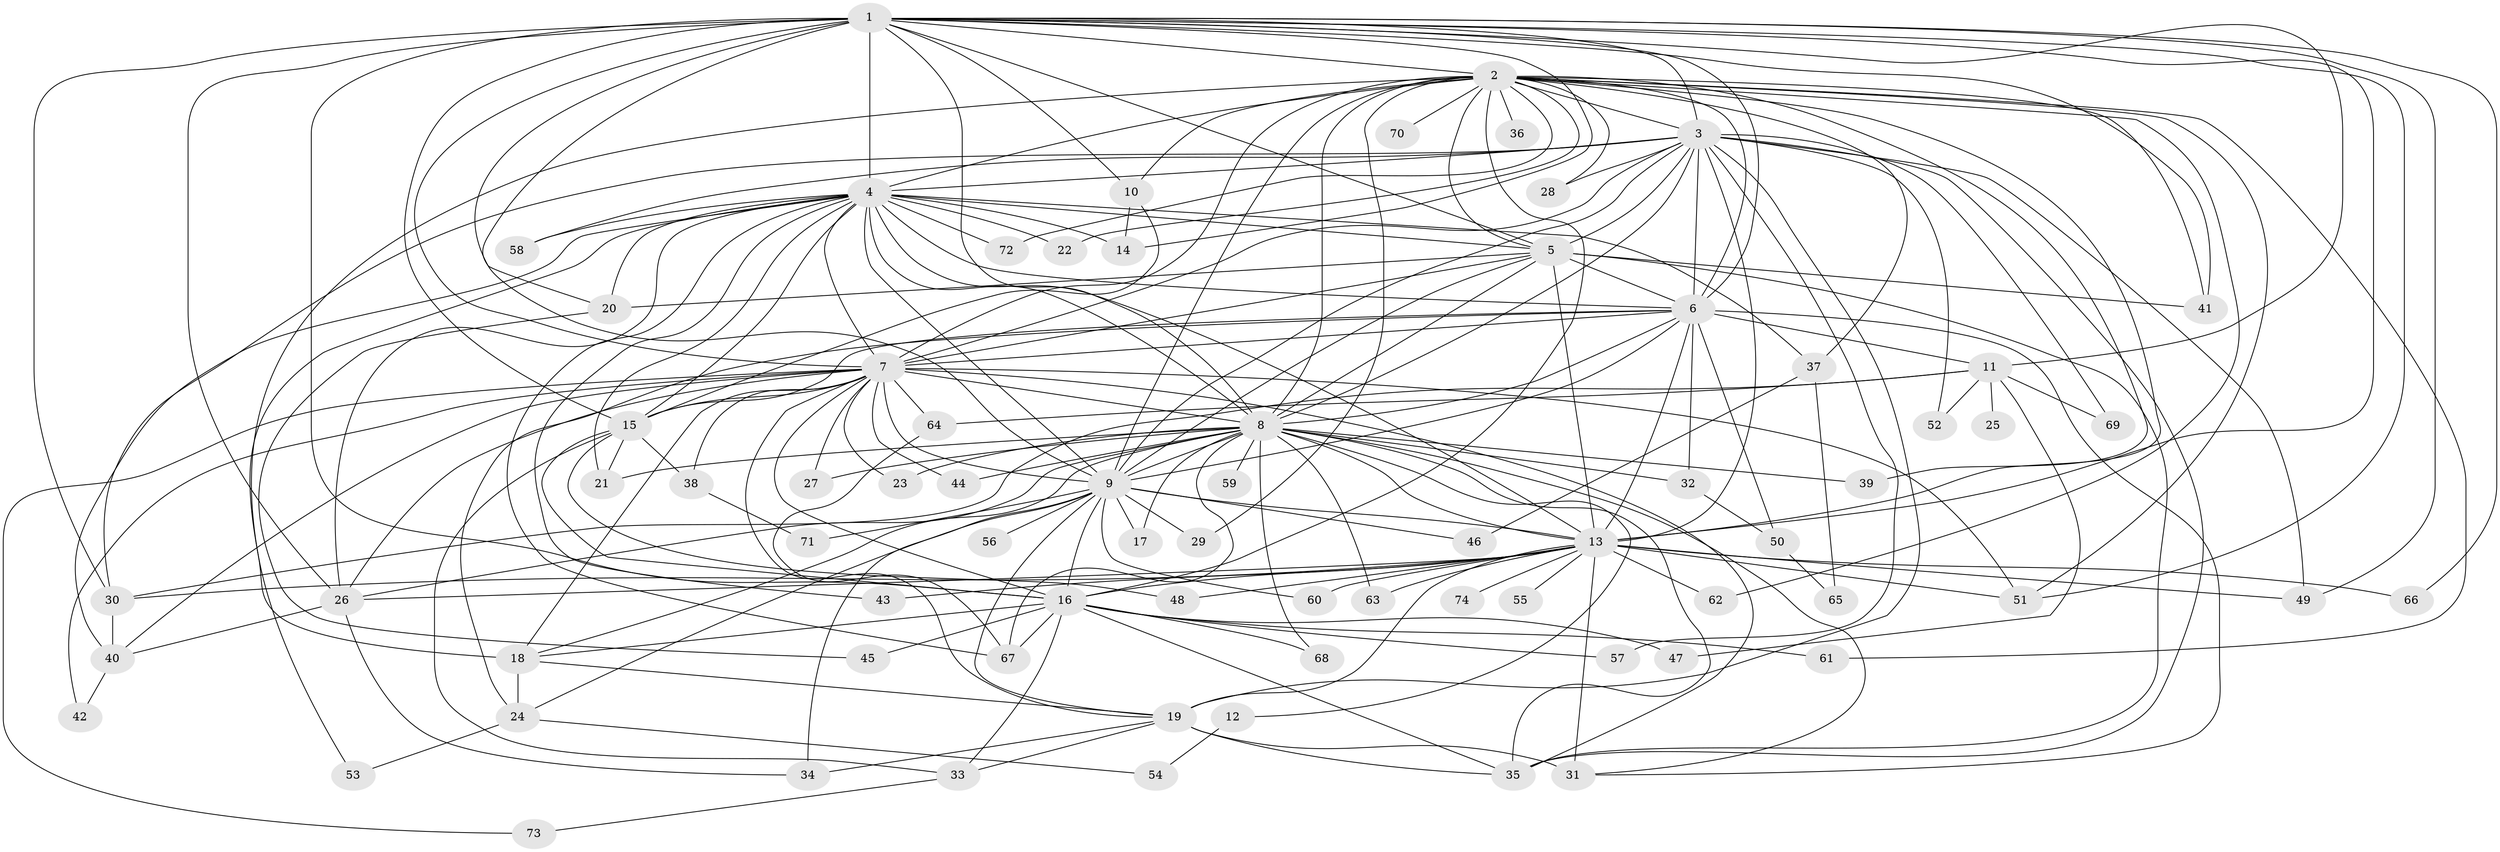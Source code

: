 // original degree distribution, {20: 0.006756756756756757, 31: 0.013513513513513514, 21: 0.006756756756756757, 26: 0.006756756756756757, 36: 0.006756756756756757, 19: 0.006756756756756757, 28: 0.006756756756756757, 23: 0.013513513513513514, 4: 0.05405405405405406, 3: 0.23648648648648649, 9: 0.02027027027027027, 2: 0.5608108108108109, 5: 0.04054054054054054, 11: 0.006756756756756757, 7: 0.006756756756756757, 6: 0.006756756756756757}
// Generated by graph-tools (version 1.1) at 2025/49/03/04/25 22:49:42]
// undirected, 74 vertices, 201 edges
graph export_dot {
  node [color=gray90,style=filled];
  1;
  2;
  3;
  4;
  5;
  6;
  7;
  8;
  9;
  10;
  11;
  12;
  13;
  14;
  15;
  16;
  17;
  18;
  19;
  20;
  21;
  22;
  23;
  24;
  25;
  26;
  27;
  28;
  29;
  30;
  31;
  32;
  33;
  34;
  35;
  36;
  37;
  38;
  39;
  40;
  41;
  42;
  43;
  44;
  45;
  46;
  47;
  48;
  49;
  50;
  51;
  52;
  53;
  54;
  55;
  56;
  57;
  58;
  59;
  60;
  61;
  62;
  63;
  64;
  65;
  66;
  67;
  68;
  69;
  70;
  71;
  72;
  73;
  74;
  1 -- 2 [weight=2.0];
  1 -- 3 [weight=2.0];
  1 -- 4 [weight=2.0];
  1 -- 5 [weight=2.0];
  1 -- 6 [weight=2.0];
  1 -- 7 [weight=2.0];
  1 -- 8 [weight=2.0];
  1 -- 9 [weight=2.0];
  1 -- 10 [weight=1.0];
  1 -- 11 [weight=1.0];
  1 -- 13 [weight=1.0];
  1 -- 14 [weight=1.0];
  1 -- 15 [weight=1.0];
  1 -- 16 [weight=10.0];
  1 -- 20 [weight=1.0];
  1 -- 26 [weight=1.0];
  1 -- 30 [weight=1.0];
  1 -- 41 [weight=1.0];
  1 -- 49 [weight=1.0];
  1 -- 51 [weight=2.0];
  1 -- 66 [weight=1.0];
  2 -- 3 [weight=1.0];
  2 -- 4 [weight=1.0];
  2 -- 5 [weight=2.0];
  2 -- 6 [weight=3.0];
  2 -- 7 [weight=1.0];
  2 -- 8 [weight=2.0];
  2 -- 9 [weight=1.0];
  2 -- 10 [weight=1.0];
  2 -- 13 [weight=1.0];
  2 -- 16 [weight=1.0];
  2 -- 18 [weight=2.0];
  2 -- 22 [weight=1.0];
  2 -- 28 [weight=1.0];
  2 -- 29 [weight=1.0];
  2 -- 36 [weight=1.0];
  2 -- 37 [weight=1.0];
  2 -- 39 [weight=1.0];
  2 -- 41 [weight=1.0];
  2 -- 51 [weight=1.0];
  2 -- 61 [weight=1.0];
  2 -- 62 [weight=1.0];
  2 -- 70 [weight=1.0];
  2 -- 72 [weight=1.0];
  3 -- 4 [weight=2.0];
  3 -- 5 [weight=1.0];
  3 -- 6 [weight=1.0];
  3 -- 7 [weight=1.0];
  3 -- 8 [weight=1.0];
  3 -- 9 [weight=1.0];
  3 -- 13 [weight=2.0];
  3 -- 19 [weight=1.0];
  3 -- 28 [weight=1.0];
  3 -- 30 [weight=1.0];
  3 -- 35 [weight=1.0];
  3 -- 49 [weight=1.0];
  3 -- 52 [weight=1.0];
  3 -- 57 [weight=1.0];
  3 -- 58 [weight=1.0];
  3 -- 69 [weight=1.0];
  4 -- 5 [weight=1.0];
  4 -- 6 [weight=2.0];
  4 -- 7 [weight=2.0];
  4 -- 8 [weight=1.0];
  4 -- 9 [weight=1.0];
  4 -- 13 [weight=1.0];
  4 -- 14 [weight=1.0];
  4 -- 15 [weight=1.0];
  4 -- 20 [weight=1.0];
  4 -- 21 [weight=1.0];
  4 -- 22 [weight=1.0];
  4 -- 26 [weight=1.0];
  4 -- 37 [weight=1.0];
  4 -- 40 [weight=1.0];
  4 -- 43 [weight=1.0];
  4 -- 53 [weight=1.0];
  4 -- 58 [weight=1.0];
  4 -- 67 [weight=1.0];
  4 -- 72 [weight=1.0];
  5 -- 6 [weight=1.0];
  5 -- 7 [weight=2.0];
  5 -- 8 [weight=2.0];
  5 -- 9 [weight=1.0];
  5 -- 13 [weight=18.0];
  5 -- 20 [weight=2.0];
  5 -- 35 [weight=1.0];
  5 -- 41 [weight=1.0];
  6 -- 7 [weight=1.0];
  6 -- 8 [weight=1.0];
  6 -- 9 [weight=1.0];
  6 -- 11 [weight=1.0];
  6 -- 13 [weight=2.0];
  6 -- 15 [weight=1.0];
  6 -- 24 [weight=1.0];
  6 -- 31 [weight=1.0];
  6 -- 32 [weight=1.0];
  6 -- 50 [weight=1.0];
  7 -- 8 [weight=2.0];
  7 -- 9 [weight=1.0];
  7 -- 15 [weight=1.0];
  7 -- 16 [weight=1.0];
  7 -- 18 [weight=1.0];
  7 -- 19 [weight=1.0];
  7 -- 23 [weight=1.0];
  7 -- 26 [weight=1.0];
  7 -- 27 [weight=1.0];
  7 -- 35 [weight=1.0];
  7 -- 38 [weight=1.0];
  7 -- 40 [weight=1.0];
  7 -- 42 [weight=1.0];
  7 -- 44 [weight=1.0];
  7 -- 51 [weight=1.0];
  7 -- 64 [weight=1.0];
  7 -- 73 [weight=1.0];
  8 -- 9 [weight=1.0];
  8 -- 12 [weight=1.0];
  8 -- 13 [weight=2.0];
  8 -- 17 [weight=1.0];
  8 -- 18 [weight=1.0];
  8 -- 21 [weight=1.0];
  8 -- 23 [weight=1.0];
  8 -- 26 [weight=1.0];
  8 -- 27 [weight=1.0];
  8 -- 31 [weight=1.0];
  8 -- 32 [weight=1.0];
  8 -- 35 [weight=1.0];
  8 -- 39 [weight=1.0];
  8 -- 44 [weight=1.0];
  8 -- 59 [weight=1.0];
  8 -- 63 [weight=1.0];
  8 -- 67 [weight=1.0];
  8 -- 68 [weight=1.0];
  9 -- 13 [weight=2.0];
  9 -- 16 [weight=2.0];
  9 -- 17 [weight=1.0];
  9 -- 19 [weight=1.0];
  9 -- 24 [weight=1.0];
  9 -- 29 [weight=1.0];
  9 -- 34 [weight=1.0];
  9 -- 46 [weight=1.0];
  9 -- 56 [weight=1.0];
  9 -- 60 [weight=1.0];
  9 -- 71 [weight=1.0];
  10 -- 14 [weight=1.0];
  10 -- 15 [weight=1.0];
  11 -- 25 [weight=1.0];
  11 -- 30 [weight=1.0];
  11 -- 47 [weight=1.0];
  11 -- 52 [weight=1.0];
  11 -- 64 [weight=1.0];
  11 -- 69 [weight=1.0];
  12 -- 54 [weight=1.0];
  13 -- 16 [weight=1.0];
  13 -- 19 [weight=2.0];
  13 -- 26 [weight=1.0];
  13 -- 30 [weight=2.0];
  13 -- 31 [weight=2.0];
  13 -- 43 [weight=1.0];
  13 -- 48 [weight=1.0];
  13 -- 49 [weight=2.0];
  13 -- 51 [weight=1.0];
  13 -- 55 [weight=1.0];
  13 -- 60 [weight=1.0];
  13 -- 62 [weight=1.0];
  13 -- 63 [weight=1.0];
  13 -- 66 [weight=1.0];
  13 -- 74 [weight=2.0];
  15 -- 16 [weight=1.0];
  15 -- 21 [weight=1.0];
  15 -- 33 [weight=1.0];
  15 -- 38 [weight=1.0];
  15 -- 48 [weight=1.0];
  16 -- 18 [weight=1.0];
  16 -- 33 [weight=1.0];
  16 -- 35 [weight=1.0];
  16 -- 45 [weight=1.0];
  16 -- 47 [weight=1.0];
  16 -- 57 [weight=1.0];
  16 -- 61 [weight=1.0];
  16 -- 67 [weight=1.0];
  16 -- 68 [weight=1.0];
  18 -- 19 [weight=1.0];
  18 -- 24 [weight=1.0];
  19 -- 31 [weight=3.0];
  19 -- 33 [weight=1.0];
  19 -- 34 [weight=1.0];
  19 -- 35 [weight=1.0];
  20 -- 45 [weight=1.0];
  24 -- 53 [weight=1.0];
  24 -- 54 [weight=1.0];
  26 -- 34 [weight=1.0];
  26 -- 40 [weight=1.0];
  30 -- 40 [weight=1.0];
  32 -- 50 [weight=1.0];
  33 -- 73 [weight=1.0];
  37 -- 46 [weight=1.0];
  37 -- 65 [weight=1.0];
  38 -- 71 [weight=1.0];
  40 -- 42 [weight=1.0];
  50 -- 65 [weight=1.0];
  64 -- 67 [weight=1.0];
}
